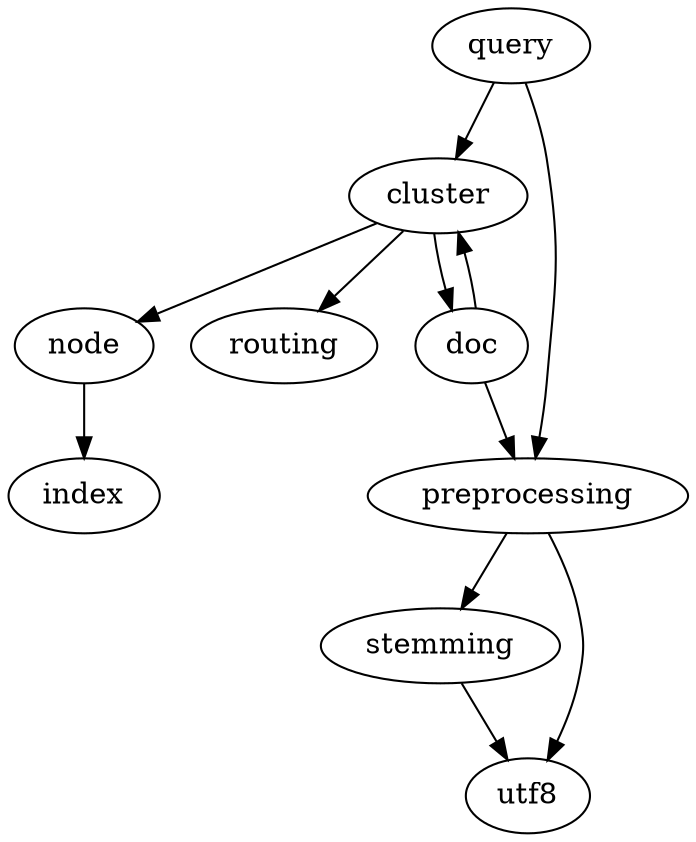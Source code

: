 digraph g {
        "cluster" -> "doc";
        "cluster" -> "node";
        "cluster" -> "routing";
        "doc" -> "cluster";
        "doc" -> "preprocessing";
        "node" -> "index";
        "preprocessing" -> "stemming";
        "preprocessing" -> "utf8";
        "query" -> "cluster";
        "query" -> "preprocessing";
        "stemming" -> "utf8";
}
